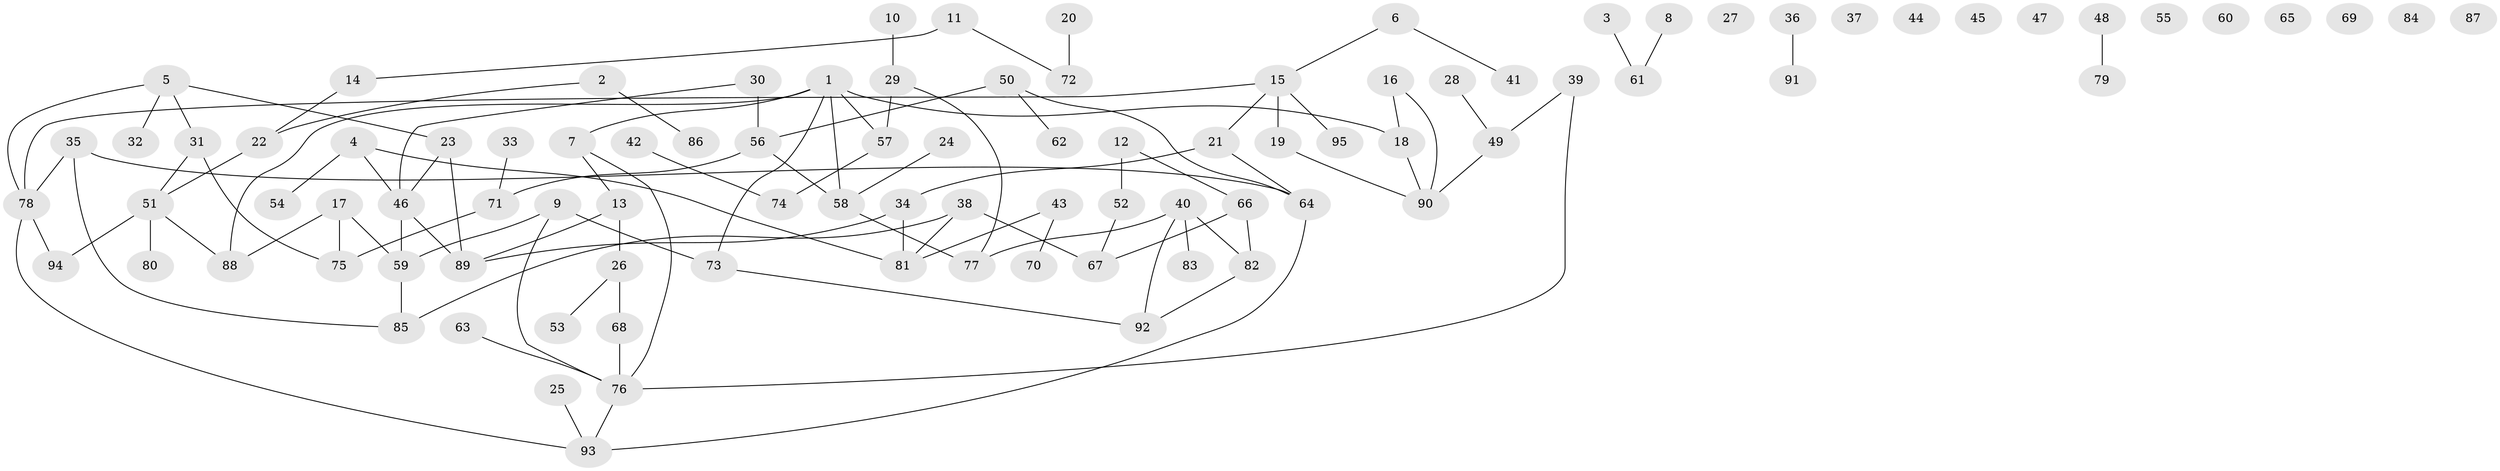 // Generated by graph-tools (version 1.1) at 2025/39/03/09/25 04:39:02]
// undirected, 95 vertices, 106 edges
graph export_dot {
graph [start="1"]
  node [color=gray90,style=filled];
  1;
  2;
  3;
  4;
  5;
  6;
  7;
  8;
  9;
  10;
  11;
  12;
  13;
  14;
  15;
  16;
  17;
  18;
  19;
  20;
  21;
  22;
  23;
  24;
  25;
  26;
  27;
  28;
  29;
  30;
  31;
  32;
  33;
  34;
  35;
  36;
  37;
  38;
  39;
  40;
  41;
  42;
  43;
  44;
  45;
  46;
  47;
  48;
  49;
  50;
  51;
  52;
  53;
  54;
  55;
  56;
  57;
  58;
  59;
  60;
  61;
  62;
  63;
  64;
  65;
  66;
  67;
  68;
  69;
  70;
  71;
  72;
  73;
  74;
  75;
  76;
  77;
  78;
  79;
  80;
  81;
  82;
  83;
  84;
  85;
  86;
  87;
  88;
  89;
  90;
  91;
  92;
  93;
  94;
  95;
  1 -- 7;
  1 -- 18;
  1 -- 57;
  1 -- 58;
  1 -- 73;
  1 -- 88;
  2 -- 22;
  2 -- 86;
  3 -- 61;
  4 -- 46;
  4 -- 54;
  4 -- 81;
  5 -- 23;
  5 -- 31;
  5 -- 32;
  5 -- 78;
  6 -- 15;
  6 -- 41;
  7 -- 13;
  7 -- 76;
  8 -- 61;
  9 -- 59;
  9 -- 73;
  9 -- 76;
  10 -- 29;
  11 -- 14;
  11 -- 72;
  12 -- 52;
  12 -- 66;
  13 -- 26;
  13 -- 89;
  14 -- 22;
  15 -- 19;
  15 -- 21;
  15 -- 78;
  15 -- 95;
  16 -- 18;
  16 -- 90;
  17 -- 59;
  17 -- 75;
  17 -- 88;
  18 -- 90;
  19 -- 90;
  20 -- 72;
  21 -- 34;
  21 -- 64;
  22 -- 51;
  23 -- 46;
  23 -- 89;
  24 -- 58;
  25 -- 93;
  26 -- 53;
  26 -- 68;
  28 -- 49;
  29 -- 57;
  29 -- 77;
  30 -- 46;
  30 -- 56;
  31 -- 51;
  31 -- 75;
  33 -- 71;
  34 -- 81;
  34 -- 89;
  35 -- 64;
  35 -- 78;
  35 -- 85;
  36 -- 91;
  38 -- 67;
  38 -- 81;
  38 -- 85;
  39 -- 49;
  39 -- 76;
  40 -- 77;
  40 -- 82;
  40 -- 83;
  40 -- 92;
  42 -- 74;
  43 -- 70;
  43 -- 81;
  46 -- 59;
  46 -- 89;
  48 -- 79;
  49 -- 90;
  50 -- 56;
  50 -- 62;
  50 -- 64;
  51 -- 80;
  51 -- 88;
  51 -- 94;
  52 -- 67;
  56 -- 58;
  56 -- 71;
  57 -- 74;
  58 -- 77;
  59 -- 85;
  63 -- 76;
  64 -- 93;
  66 -- 67;
  66 -- 82;
  68 -- 76;
  71 -- 75;
  73 -- 92;
  76 -- 93;
  78 -- 93;
  78 -- 94;
  82 -- 92;
}
